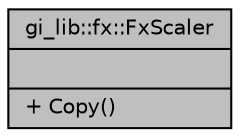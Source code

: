 digraph "gi_lib::fx::FxScaler"
{
  edge [fontname="Helvetica",fontsize="10",labelfontname="Helvetica",labelfontsize="10"];
  node [fontname="Helvetica",fontsize="10",shape=record];
  Node1 [label="{gi_lib::fx::FxScaler\n||+ Copy()\l}",height=0.2,width=0.4,color="black", fillcolor="grey75", style="filled", fontcolor="black"];
}
